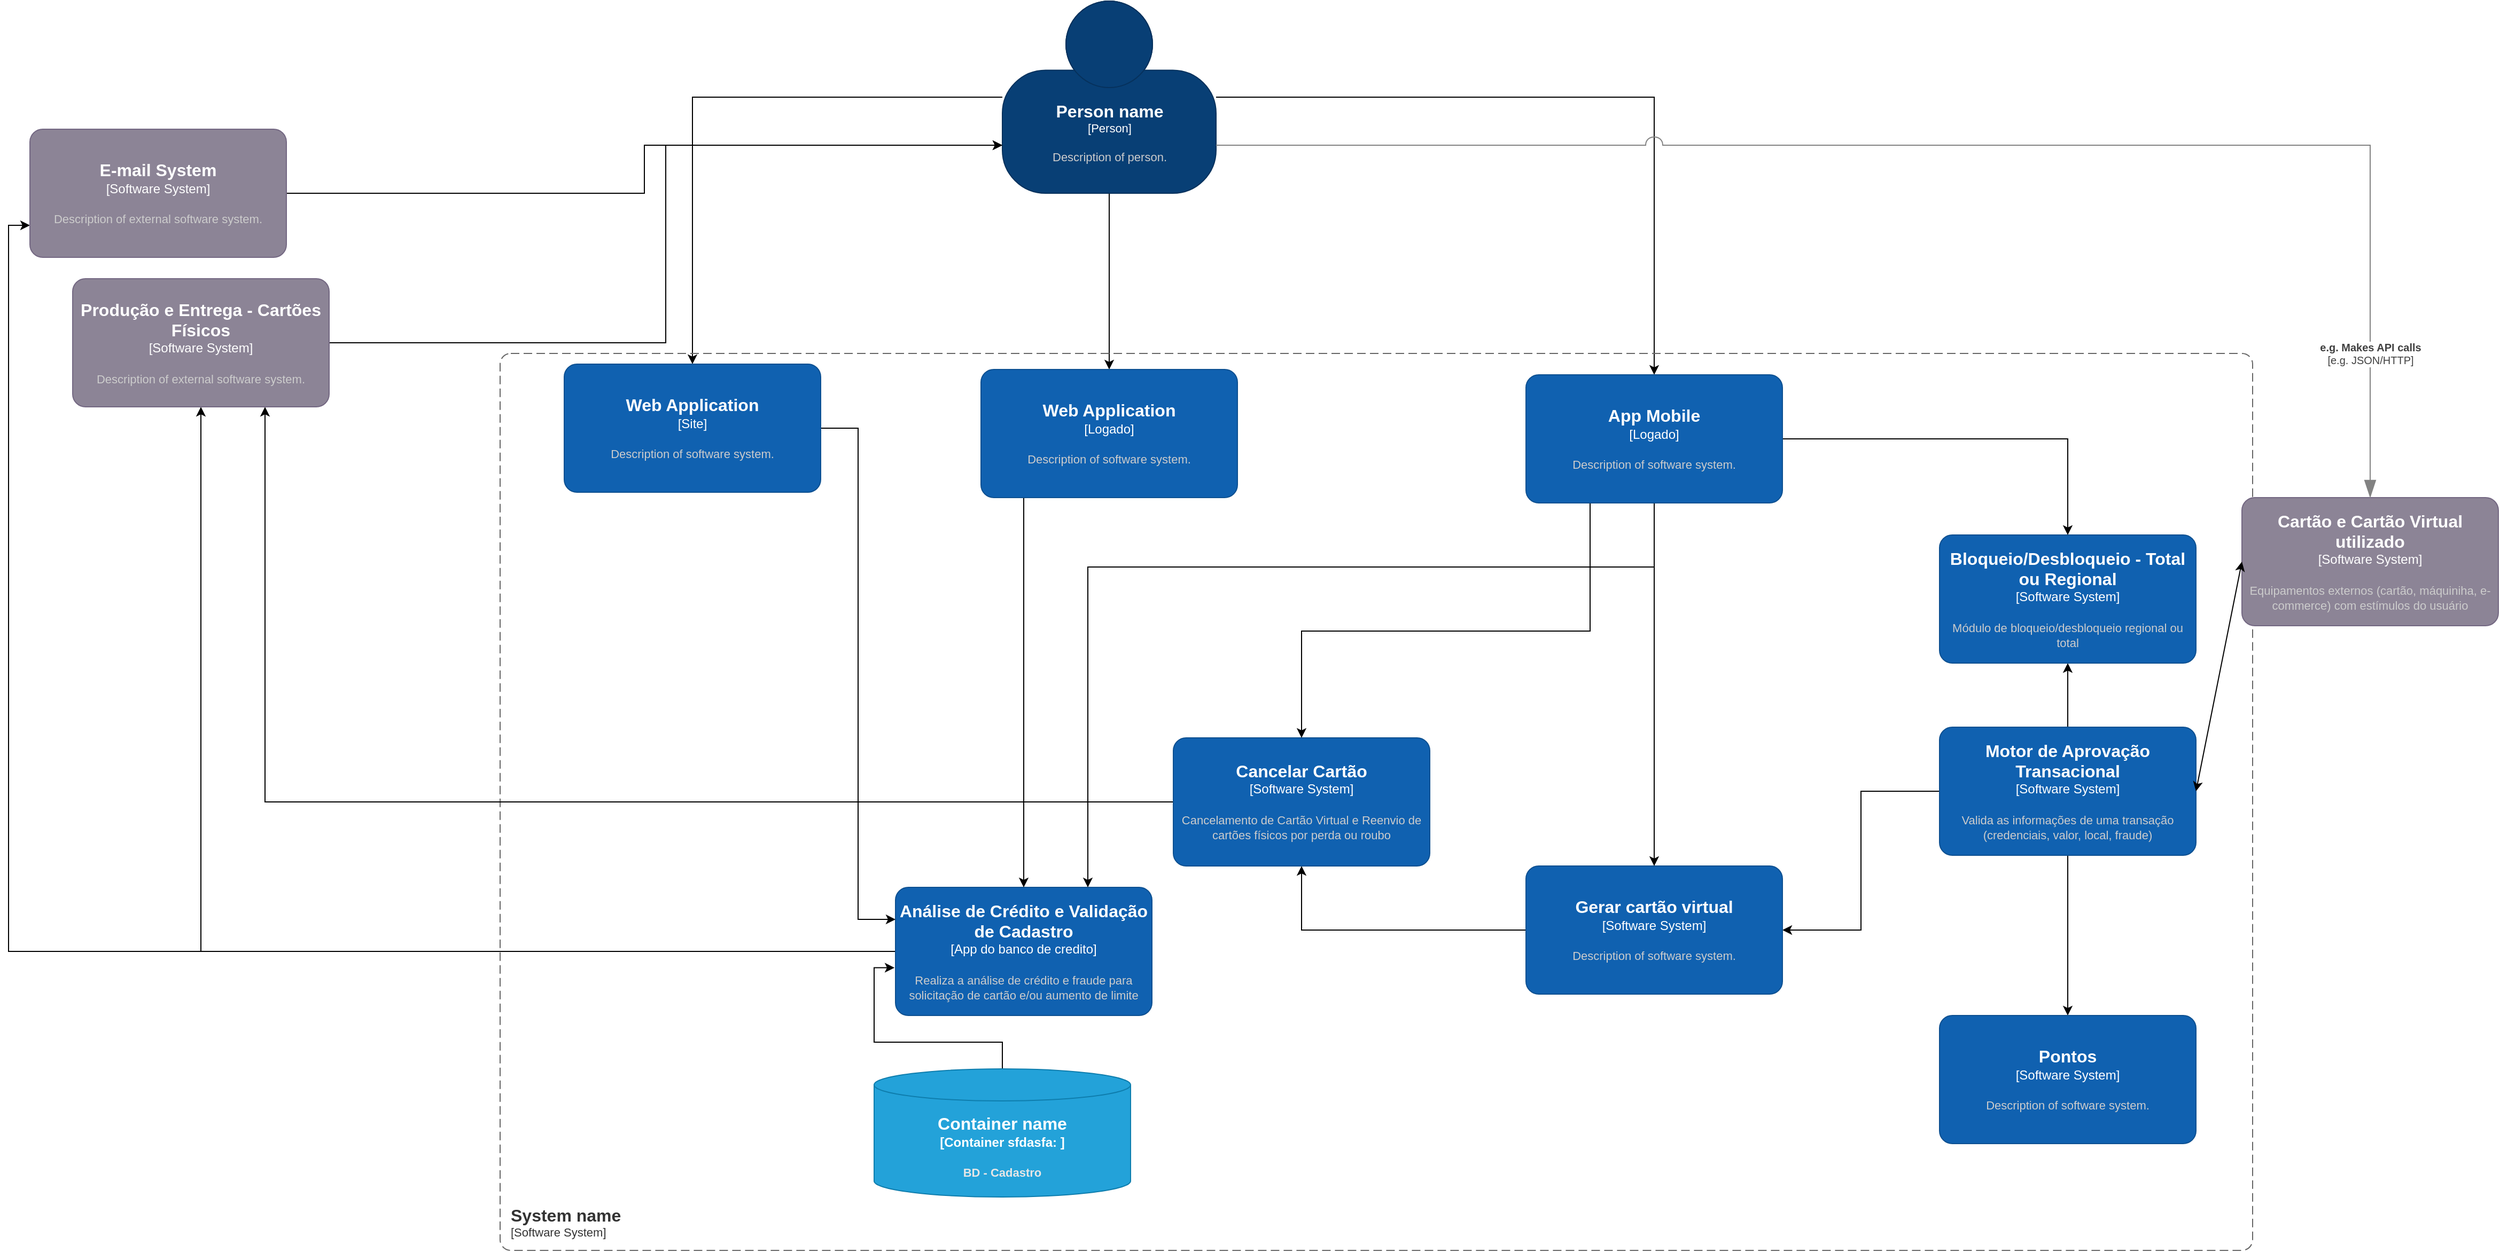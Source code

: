 <mxfile version="20.2.8" type="github">
  <diagram id="Gs-tOJ1IHrK0Ok-IbSgq" name="Accenture">
    <mxGraphModel dx="4116" dy="1234" grid="1" gridSize="10" guides="1" tooltips="1" connect="1" arrows="1" fold="1" page="1" pageScale="1" pageWidth="827" pageHeight="1169" math="0" shadow="0">
      <root>
        <mxCell id="0" />
        <mxCell id="1" parent="0" />
        <mxCell id="DqO-4aky0ycZzKuEKRil-15" style="edgeStyle=orthogonalEdgeStyle;rounded=0;orthogonalLoop=1;jettySize=auto;html=1;" edge="1" parent="1" source="DqO-4aky0ycZzKuEKRil-1" target="DqO-4aky0ycZzKuEKRil-14">
          <mxGeometry relative="1" as="geometry" />
        </mxCell>
        <mxCell id="DqO-4aky0ycZzKuEKRil-19" style="edgeStyle=orthogonalEdgeStyle;rounded=0;orthogonalLoop=1;jettySize=auto;html=1;" edge="1" parent="1" source="DqO-4aky0ycZzKuEKRil-1" target="DqO-4aky0ycZzKuEKRil-16">
          <mxGeometry relative="1" as="geometry" />
        </mxCell>
        <mxCell id="DqO-4aky0ycZzKuEKRil-20" style="edgeStyle=orthogonalEdgeStyle;rounded=0;orthogonalLoop=1;jettySize=auto;html=1;" edge="1" parent="1" source="DqO-4aky0ycZzKuEKRil-1" target="DqO-4aky0ycZzKuEKRil-17">
          <mxGeometry relative="1" as="geometry" />
        </mxCell>
        <object placeholders="1" c4Name="Person name" c4Type="Person" c4Description="Description of person." label="&lt;font style=&quot;font-size: 16px&quot;&gt;&lt;b&gt;%c4Name%&lt;/b&gt;&lt;/font&gt;&lt;div&gt;[%c4Type%]&lt;/div&gt;&lt;br&gt;&lt;div&gt;&lt;font style=&quot;font-size: 11px&quot;&gt;&lt;font color=&quot;#cccccc&quot;&gt;%c4Description%&lt;/font&gt;&lt;/div&gt;" id="DqO-4aky0ycZzKuEKRil-1">
          <mxCell style="html=1;fontSize=11;dashed=0;whitespace=wrap;fillColor=#083F75;strokeColor=#06315C;fontColor=#ffffff;shape=mxgraph.c4.person2;align=center;metaEdit=1;points=[[0.5,0,0],[1,0.5,0],[1,0.75,0],[0.75,1,0],[0.5,1,0],[0.25,1,0],[0,0.75,0],[0,0.5,0]];resizable=0;" vertex="1" parent="1">
            <mxGeometry x="-50" width="200" height="180" as="geometry" />
          </mxCell>
        </object>
        <mxCell id="DqO-4aky0ycZzKuEKRil-31" style="edgeStyle=orthogonalEdgeStyle;rounded=0;orthogonalLoop=1;jettySize=auto;html=1;entryX=0;entryY=0.75;entryDx=0;entryDy=0;entryPerimeter=0;" edge="1" parent="1" source="DqO-4aky0ycZzKuEKRil-2" target="DqO-4aky0ycZzKuEKRil-29">
          <mxGeometry relative="1" as="geometry" />
        </mxCell>
        <mxCell id="DqO-4aky0ycZzKuEKRil-38" style="edgeStyle=orthogonalEdgeStyle;rounded=0;orthogonalLoop=1;jettySize=auto;html=1;strokeColor=#000000;" edge="1" parent="1" source="DqO-4aky0ycZzKuEKRil-2" target="DqO-4aky0ycZzKuEKRil-37">
          <mxGeometry relative="1" as="geometry" />
        </mxCell>
        <object placeholders="1" c4Name="Análise de Crédito e Validação de Cadastro" c4Type="App do banco de credito" c4Description="Realiza a análise de crédito e fraude para solicitação de cartão e/ou aumento de limite" label="&lt;font style=&quot;font-size: 16px&quot;&gt;&lt;b&gt;%c4Name%&lt;/b&gt;&lt;/font&gt;&lt;div&gt;[%c4Type%]&lt;/div&gt;&lt;br&gt;&lt;div&gt;&lt;font style=&quot;font-size: 11px&quot;&gt;&lt;font color=&quot;#cccccc&quot;&gt;%c4Description%&lt;/font&gt;&lt;/div&gt;" id="DqO-4aky0ycZzKuEKRil-2">
          <mxCell style="rounded=1;whiteSpace=wrap;html=1;labelBackgroundColor=none;fillColor=#1061B0;fontColor=#ffffff;align=center;arcSize=10;strokeColor=#0D5091;metaEdit=1;resizable=0;points=[[0.25,0,0],[0.5,0,0],[0.75,0,0],[1,0.25,0],[1,0.5,0],[1,0.75,0],[0.75,1,0],[0.5,1,0],[0.25,1,0],[0,0.75,0],[0,0.5,0],[0,0.25,0]];" vertex="1" parent="1">
            <mxGeometry x="-150" y="830" width="240" height="120" as="geometry" />
          </mxCell>
        </object>
        <object placeholders="1" c4Name="System name" c4Type="Internet banking" c4Application="Software System" label="&lt;font style=&quot;font-size: 16px&quot;&gt;&lt;b&gt;&lt;div style=&quot;text-align: left&quot;&gt;%c4Name%&lt;/div&gt;&lt;/b&gt;&lt;/font&gt;&lt;div style=&quot;text-align: left&quot;&gt;[%c4Application%]&lt;/div&gt;" id="DqO-4aky0ycZzKuEKRil-4">
          <mxCell style="rounded=1;fontSize=11;whiteSpace=wrap;html=1;dashed=1;arcSize=20;fillColor=none;strokeColor=#666666;fontColor=#333333;labelBackgroundColor=none;align=left;verticalAlign=bottom;labelBorderColor=none;spacingTop=0;spacing=10;dashPattern=8 4;metaEdit=1;rotatable=0;perimeter=rectanglePerimeter;noLabel=0;labelPadding=0;allowArrows=0;connectable=0;expand=0;recursiveResize=0;editable=1;pointerEvents=0;absoluteArcSize=1;points=[[0.25,0,0],[0.5,0,0],[0.75,0,0],[1,0.25,0],[1,0.5,0],[1,0.75,0],[0.75,1,0],[0.5,1,0],[0.25,1,0],[0,0.75,0],[0,0.5,0],[0,0.25,0]];" vertex="1" parent="1">
            <mxGeometry x="-520" y="330" width="1640" height="840" as="geometry" />
          </mxCell>
        </object>
        <mxCell id="DqO-4aky0ycZzKuEKRil-34" style="edgeStyle=orthogonalEdgeStyle;rounded=0;orthogonalLoop=1;jettySize=auto;html=1;" edge="1" parent="1" source="DqO-4aky0ycZzKuEKRil-8" target="DqO-4aky0ycZzKuEKRil-10">
          <mxGeometry relative="1" as="geometry" />
        </mxCell>
        <mxCell id="DqO-4aky0ycZzKuEKRil-47" style="edgeStyle=orthogonalEdgeStyle;rounded=0;orthogonalLoop=1;jettySize=auto;html=1;strokeColor=#000000;entryX=1;entryY=0.5;entryDx=0;entryDy=0;entryPerimeter=0;" edge="1" parent="1" source="DqO-4aky0ycZzKuEKRil-8" target="DqO-4aky0ycZzKuEKRil-9">
          <mxGeometry relative="1" as="geometry" />
        </mxCell>
        <mxCell id="DqO-4aky0ycZzKuEKRil-51" style="edgeStyle=orthogonalEdgeStyle;rounded=0;orthogonalLoop=1;jettySize=auto;html=1;strokeColor=#000000;" edge="1" parent="1" source="DqO-4aky0ycZzKuEKRil-8" target="DqO-4aky0ycZzKuEKRil-12">
          <mxGeometry relative="1" as="geometry" />
        </mxCell>
        <object placeholders="1" c4Name="Motor de Aprovação Transacional" c4Type="Software System" c4Description="Valida as informações de uma transação (credenciais, valor, local, fraude)" label="&lt;font style=&quot;font-size: 16px&quot;&gt;&lt;b&gt;%c4Name%&lt;/b&gt;&lt;/font&gt;&lt;div&gt;[%c4Type%]&lt;/div&gt;&lt;br&gt;&lt;div&gt;&lt;font style=&quot;font-size: 11px&quot;&gt;&lt;font color=&quot;#cccccc&quot;&gt;%c4Description%&lt;/font&gt;&lt;/div&gt;" id="DqO-4aky0ycZzKuEKRil-8">
          <mxCell style="rounded=1;whiteSpace=wrap;html=1;labelBackgroundColor=none;fillColor=#1061B0;fontColor=#ffffff;align=center;arcSize=10;strokeColor=#0D5091;metaEdit=1;resizable=0;points=[[0.25,0,0],[0.5,0,0],[0.75,0,0],[1,0.25,0],[1,0.5,0],[1,0.75,0],[0.75,1,0],[0.5,1,0],[0.25,1,0],[0,0.75,0],[0,0.5,0],[0,0.25,0]];" vertex="1" parent="1">
            <mxGeometry x="827" y="680" width="240" height="120" as="geometry" />
          </mxCell>
        </object>
        <mxCell id="DqO-4aky0ycZzKuEKRil-48" style="edgeStyle=orthogonalEdgeStyle;rounded=0;orthogonalLoop=1;jettySize=auto;html=1;entryX=0.5;entryY=1;entryDx=0;entryDy=0;entryPerimeter=0;strokeColor=#000000;" edge="1" parent="1" source="DqO-4aky0ycZzKuEKRil-9" target="DqO-4aky0ycZzKuEKRil-13">
          <mxGeometry relative="1" as="geometry" />
        </mxCell>
        <object placeholders="1" c4Name="Gerar cartão virtual" c4Type="Software System" c4Description="Description of software system." label="&lt;font style=&quot;font-size: 16px&quot;&gt;&lt;b&gt;%c4Name%&lt;/b&gt;&lt;/font&gt;&lt;div&gt;[%c4Type%]&lt;/div&gt;&lt;br&gt;&lt;div&gt;&lt;font style=&quot;font-size: 11px&quot;&gt;&lt;font color=&quot;#cccccc&quot;&gt;%c4Description%&lt;/font&gt;&lt;/div&gt;" id="DqO-4aky0ycZzKuEKRil-9">
          <mxCell style="rounded=1;whiteSpace=wrap;html=1;labelBackgroundColor=none;fillColor=#1061B0;fontColor=#ffffff;align=center;arcSize=10;strokeColor=#0D5091;metaEdit=1;resizable=0;points=[[0.25,0,0],[0.5,0,0],[0.75,0,0],[1,0.25,0],[1,0.5,0],[1,0.75,0],[0.75,1,0],[0.5,1,0],[0.25,1,0],[0,0.75,0],[0,0.5,0],[0,0.25,0]];" vertex="1" parent="1">
            <mxGeometry x="440" y="810" width="240" height="120" as="geometry" />
          </mxCell>
        </object>
        <object placeholders="1" c4Name="Bloqueio/Desbloqueio - Total ou Regional" c4Type="Software System" c4Description="Módulo de bloqueio/desbloqueio regional ou total" label="&lt;font style=&quot;font-size: 16px&quot;&gt;&lt;b&gt;%c4Name%&lt;/b&gt;&lt;/font&gt;&lt;div&gt;[%c4Type%]&lt;/div&gt;&lt;br&gt;&lt;div&gt;&lt;font style=&quot;font-size: 11px&quot;&gt;&lt;font color=&quot;#cccccc&quot;&gt;%c4Description%&lt;/font&gt;&lt;/div&gt;" id="DqO-4aky0ycZzKuEKRil-10">
          <mxCell style="rounded=1;whiteSpace=wrap;html=1;labelBackgroundColor=none;fillColor=#1061B0;fontColor=#ffffff;align=center;arcSize=10;strokeColor=#0D5091;metaEdit=1;resizable=0;points=[[0.25,0,0],[0.5,0,0],[0.75,0,0],[1,0.25,0],[1,0.5,0],[1,0.75,0],[0.75,1,0],[0.5,1,0],[0.25,1,0],[0,0.75,0],[0,0.5,0],[0,0.25,0]];" vertex="1" parent="1">
            <mxGeometry x="827" y="500" width="240" height="120" as="geometry" />
          </mxCell>
        </object>
        <object placeholders="1" c4Name="Pontos" c4Type="Software System" c4Description="Description of software system." label="&lt;font style=&quot;font-size: 16px&quot;&gt;&lt;b&gt;%c4Name%&lt;/b&gt;&lt;/font&gt;&lt;div&gt;[%c4Type%]&lt;/div&gt;&lt;br&gt;&lt;div&gt;&lt;font style=&quot;font-size: 11px&quot;&gt;&lt;font color=&quot;#cccccc&quot;&gt;%c4Description%&lt;/font&gt;&lt;/div&gt;" id="DqO-4aky0ycZzKuEKRil-12">
          <mxCell style="rounded=1;whiteSpace=wrap;html=1;labelBackgroundColor=none;fillColor=#1061B0;fontColor=#ffffff;align=center;arcSize=10;strokeColor=#0D5091;metaEdit=1;resizable=0;points=[[0.25,0,0],[0.5,0,0],[0.75,0,0],[1,0.25,0],[1,0.5,0],[1,0.75,0],[0.75,1,0],[0.5,1,0],[0.25,1,0],[0,0.75,0],[0,0.5,0],[0,0.25,0]];" vertex="1" parent="1">
            <mxGeometry x="827" y="950" width="240" height="120" as="geometry" />
          </mxCell>
        </object>
        <mxCell id="DqO-4aky0ycZzKuEKRil-42" style="edgeStyle=orthogonalEdgeStyle;rounded=0;orthogonalLoop=1;jettySize=auto;html=1;entryX=0.75;entryY=1;entryDx=0;entryDy=0;entryPerimeter=0;strokeColor=#000000;" edge="1" parent="1" source="DqO-4aky0ycZzKuEKRil-13" target="DqO-4aky0ycZzKuEKRil-37">
          <mxGeometry relative="1" as="geometry" />
        </mxCell>
        <object placeholders="1" c4Name="Cancelar Cartão" c4Type="Software System" c4Description="Cancelamento de Cartão Virtual e Reenvio de cartões físicos por perda ou roubo" label="&lt;font style=&quot;font-size: 16px&quot;&gt;&lt;b&gt;%c4Name%&lt;/b&gt;&lt;/font&gt;&lt;div&gt;[%c4Type%]&lt;/div&gt;&lt;br&gt;&lt;div&gt;&lt;font style=&quot;font-size: 11px&quot;&gt;&lt;font color=&quot;#cccccc&quot;&gt;%c4Description%&lt;/font&gt;&lt;/div&gt;" id="DqO-4aky0ycZzKuEKRil-13">
          <mxCell style="rounded=1;whiteSpace=wrap;html=1;labelBackgroundColor=none;fillColor=#1061B0;fontColor=#ffffff;align=center;arcSize=10;strokeColor=#0D5091;metaEdit=1;resizable=0;points=[[0.25,0,0],[0.5,0,0],[0.75,0,0],[1,0.25,0],[1,0.5,0],[1,0.75,0],[0.75,1,0],[0.5,1,0],[0.25,1,0],[0,0.75,0],[0,0.5,0],[0,0.25,0]];" vertex="1" parent="1">
            <mxGeometry x="110" y="690" width="240" height="120" as="geometry" />
          </mxCell>
        </object>
        <mxCell id="DqO-4aky0ycZzKuEKRil-26" style="edgeStyle=orthogonalEdgeStyle;rounded=0;orthogonalLoop=1;jettySize=auto;html=1;entryX=0;entryY=0.25;entryDx=0;entryDy=0;entryPerimeter=0;" edge="1" parent="1" source="DqO-4aky0ycZzKuEKRil-14" target="DqO-4aky0ycZzKuEKRil-2">
          <mxGeometry relative="1" as="geometry" />
        </mxCell>
        <object placeholders="1" c4Name="Web Application" c4Type="Site" c4Description="Description of software system." label="&lt;font style=&quot;font-size: 16px&quot;&gt;&lt;b&gt;%c4Name%&lt;/b&gt;&lt;/font&gt;&lt;div&gt;[%c4Type%]&lt;/div&gt;&lt;br&gt;&lt;div&gt;&lt;font style=&quot;font-size: 11px&quot;&gt;&lt;font color=&quot;#cccccc&quot;&gt;%c4Description%&lt;/font&gt;&lt;/div&gt;" id="DqO-4aky0ycZzKuEKRil-14">
          <mxCell style="rounded=1;whiteSpace=wrap;html=1;labelBackgroundColor=none;fillColor=#1061B0;fontColor=#ffffff;align=center;arcSize=10;strokeColor=#0D5091;metaEdit=1;resizable=0;points=[[0.25,0,0],[0.5,0,0],[0.75,0,0],[1,0.25,0],[1,0.5,0],[1,0.75,0],[0.75,1,0],[0.5,1,0],[0.25,1,0],[0,0.75,0],[0,0.5,0],[0,0.25,0]];" vertex="1" parent="1">
            <mxGeometry x="-460" y="340" width="240" height="120" as="geometry" />
          </mxCell>
        </object>
        <mxCell id="DqO-4aky0ycZzKuEKRil-24" style="edgeStyle=orthogonalEdgeStyle;rounded=0;orthogonalLoop=1;jettySize=auto;html=1;" edge="1" parent="1" source="DqO-4aky0ycZzKuEKRil-16" target="DqO-4aky0ycZzKuEKRil-2">
          <mxGeometry relative="1" as="geometry">
            <Array as="points">
              <mxPoint x="-30" y="550" />
              <mxPoint x="-30" y="550" />
            </Array>
          </mxGeometry>
        </mxCell>
        <object placeholders="1" c4Name="Web Application" c4Type="Logado" c4Description="Description of software system." label="&lt;font style=&quot;font-size: 16px&quot;&gt;&lt;b&gt;%c4Name%&lt;/b&gt;&lt;/font&gt;&lt;div&gt;[%c4Type%]&lt;/div&gt;&lt;br&gt;&lt;div&gt;&lt;font style=&quot;font-size: 11px&quot;&gt;&lt;font color=&quot;#cccccc&quot;&gt;%c4Description%&lt;/font&gt;&lt;/div&gt;" id="DqO-4aky0ycZzKuEKRil-16">
          <mxCell style="rounded=1;whiteSpace=wrap;html=1;labelBackgroundColor=none;fillColor=#1061B0;fontColor=#ffffff;align=center;arcSize=10;strokeColor=#0D5091;metaEdit=1;resizable=0;points=[[0.25,0,0],[0.5,0,0],[0.75,0,0],[1,0.25,0],[1,0.5,0],[1,0.75,0],[0.75,1,0],[0.5,1,0],[0.25,1,0],[0,0.75,0],[0,0.5,0],[0,0.25,0]];" vertex="1" parent="1">
            <mxGeometry x="-70" y="345" width="240" height="120" as="geometry" />
          </mxCell>
        </object>
        <mxCell id="DqO-4aky0ycZzKuEKRil-25" style="edgeStyle=orthogonalEdgeStyle;rounded=0;orthogonalLoop=1;jettySize=auto;html=1;entryX=0.75;entryY=0;entryDx=0;entryDy=0;entryPerimeter=0;" edge="1" parent="1" source="DqO-4aky0ycZzKuEKRil-17" target="DqO-4aky0ycZzKuEKRil-2">
          <mxGeometry relative="1" as="geometry">
            <Array as="points">
              <mxPoint x="560" y="530" />
              <mxPoint x="30" y="530" />
            </Array>
          </mxGeometry>
        </mxCell>
        <mxCell id="DqO-4aky0ycZzKuEKRil-35" style="edgeStyle=orthogonalEdgeStyle;rounded=0;orthogonalLoop=1;jettySize=auto;html=1;entryX=0.5;entryY=0;entryDx=0;entryDy=0;entryPerimeter=0;" edge="1" parent="1" source="DqO-4aky0ycZzKuEKRil-17" target="DqO-4aky0ycZzKuEKRil-10">
          <mxGeometry relative="1" as="geometry" />
        </mxCell>
        <mxCell id="DqO-4aky0ycZzKuEKRil-40" style="edgeStyle=orthogonalEdgeStyle;rounded=0;orthogonalLoop=1;jettySize=auto;html=1;exitX=0.25;exitY=1;exitDx=0;exitDy=0;exitPerimeter=0;strokeColor=#000000;" edge="1" parent="1" source="DqO-4aky0ycZzKuEKRil-17" target="DqO-4aky0ycZzKuEKRil-13">
          <mxGeometry relative="1" as="geometry">
            <Array as="points">
              <mxPoint x="500" y="590" />
              <mxPoint x="230" y="590" />
            </Array>
          </mxGeometry>
        </mxCell>
        <mxCell id="DqO-4aky0ycZzKuEKRil-43" style="edgeStyle=orthogonalEdgeStyle;rounded=0;orthogonalLoop=1;jettySize=auto;html=1;entryX=0.5;entryY=0;entryDx=0;entryDy=0;entryPerimeter=0;strokeColor=#000000;" edge="1" parent="1" source="DqO-4aky0ycZzKuEKRil-17" target="DqO-4aky0ycZzKuEKRil-9">
          <mxGeometry relative="1" as="geometry" />
        </mxCell>
        <object placeholders="1" c4Name="App Mobile" c4Type="Logado" c4Description="Description of software system." label="&lt;font style=&quot;font-size: 16px&quot;&gt;&lt;b&gt;%c4Name%&lt;/b&gt;&lt;/font&gt;&lt;div&gt;[%c4Type%]&lt;/div&gt;&lt;br&gt;&lt;div&gt;&lt;font style=&quot;font-size: 11px&quot;&gt;&lt;font color=&quot;#cccccc&quot;&gt;%c4Description%&lt;/font&gt;&lt;/div&gt;" id="DqO-4aky0ycZzKuEKRil-17">
          <mxCell style="rounded=1;whiteSpace=wrap;html=1;labelBackgroundColor=none;fillColor=#1061B0;fontColor=#ffffff;align=center;arcSize=10;strokeColor=#0D5091;metaEdit=1;resizable=0;points=[[0.25,0,0],[0.5,0,0],[0.75,0,0],[1,0.25,0],[1,0.5,0],[1,0.75,0],[0.75,1,0],[0.5,1,0],[0.25,1,0],[0,0.75,0],[0,0.5,0],[0,0.25,0]];" vertex="1" parent="1">
            <mxGeometry x="440" y="350" width="240" height="120" as="geometry" />
          </mxCell>
        </object>
        <object placeholders="1" c4Name="Cartão e Cartão Virtual utilizado" c4Type="Software System" c4Description="Equipamentos externos (cartão, máquiniha, e-commerce) com estímulos do usuário" label="&lt;font style=&quot;font-size: 16px&quot;&gt;&lt;b&gt;%c4Name%&lt;/b&gt;&lt;/font&gt;&lt;div&gt;[%c4Type%]&lt;/div&gt;&lt;br&gt;&lt;div&gt;&lt;font style=&quot;font-size: 11px&quot;&gt;&lt;font color=&quot;#cccccc&quot;&gt;%c4Description%&lt;/font&gt;&lt;/div&gt;" id="DqO-4aky0ycZzKuEKRil-18">
          <mxCell style="rounded=1;whiteSpace=wrap;html=1;labelBackgroundColor=none;fillColor=#8C8496;fontColor=#ffffff;align=center;arcSize=10;strokeColor=#736782;metaEdit=1;resizable=0;points=[[0.25,0,0],[0.5,0,0],[0.75,0,0],[1,0.25,0],[1,0.5,0],[1,0.75,0],[0.75,1,0],[0.5,1,0],[0.25,1,0],[0,0.75,0],[0,0.5,0],[0,0.25,0]];" vertex="1" parent="1">
            <mxGeometry x="1110" y="465" width="240" height="120" as="geometry" />
          </mxCell>
        </object>
        <mxCell id="DqO-4aky0ycZzKuEKRil-28" style="edgeStyle=orthogonalEdgeStyle;rounded=0;orthogonalLoop=1;jettySize=auto;html=1;entryX=-0.004;entryY=0.627;entryDx=0;entryDy=0;entryPerimeter=0;" edge="1" parent="1" source="DqO-4aky0ycZzKuEKRil-21" target="DqO-4aky0ycZzKuEKRil-2">
          <mxGeometry relative="1" as="geometry" />
        </mxCell>
        <object placeholders="1" c4Type="Container name" c4Container="Container sfdasfa" c4Technology="" c4Description="BD - Cadastro" label="&lt;font style=&quot;font-size: 16px&quot;&gt;&lt;b&gt;%c4Type%&lt;/font&gt;&lt;div&gt;[%c4Container%:&amp;nbsp;%c4Technology%]&lt;/div&gt;&lt;br&gt;&lt;div&gt;&lt;font style=&quot;font-size: 11px&quot;&gt;&lt;font color=&quot;#E6E6E6&quot;&gt;%c4Description%&lt;/font&gt;&lt;/div&gt;" id="DqO-4aky0ycZzKuEKRil-21">
          <mxCell style="shape=cylinder3;size=15;whiteSpace=wrap;html=1;boundedLbl=1;rounded=0;labelBackgroundColor=none;fillColor=#23A2D9;fontSize=12;fontColor=#ffffff;align=center;strokeColor=#0E7DAD;metaEdit=1;points=[[0.5,0,0],[1,0.25,0],[1,0.5,0],[1,0.75,0],[0.5,1,0],[0,0.75,0],[0,0.5,0],[0,0.25,0]];resizable=0;" vertex="1" parent="1">
            <mxGeometry x="-170" y="1000" width="240" height="120" as="geometry" />
          </mxCell>
        </object>
        <mxCell id="DqO-4aky0ycZzKuEKRil-50" style="edgeStyle=orthogonalEdgeStyle;rounded=0;orthogonalLoop=1;jettySize=auto;html=1;entryX=0;entryY=0.75;entryDx=0;entryDy=0;entryPerimeter=0;strokeColor=#000000;" edge="1" parent="1" source="DqO-4aky0ycZzKuEKRil-29" target="DqO-4aky0ycZzKuEKRil-1">
          <mxGeometry relative="1" as="geometry" />
        </mxCell>
        <object placeholders="1" c4Name="E-mail System" c4Type="Software System" c4Description="Description of external software system." label="&lt;font style=&quot;font-size: 16px&quot;&gt;&lt;b&gt;%c4Name%&lt;/b&gt;&lt;/font&gt;&lt;div&gt;[%c4Type%]&lt;/div&gt;&lt;br&gt;&lt;div&gt;&lt;font style=&quot;font-size: 11px&quot;&gt;&lt;font color=&quot;#cccccc&quot;&gt;%c4Description%&lt;/font&gt;&lt;/div&gt;" id="DqO-4aky0ycZzKuEKRil-29">
          <mxCell style="rounded=1;whiteSpace=wrap;html=1;labelBackgroundColor=none;fillColor=#8C8496;fontColor=#ffffff;align=center;arcSize=10;strokeColor=#736782;metaEdit=1;resizable=0;points=[[0.25,0,0],[0.5,0,0],[0.75,0,0],[1,0.25,0],[1,0.5,0],[1,0.75,0],[0.75,1,0],[0.5,1,0],[0.25,1,0],[0,0.75,0],[0,0.5,0],[0,0.25,0]];" vertex="1" parent="1">
            <mxGeometry x="-960" y="120" width="240" height="120" as="geometry" />
          </mxCell>
        </object>
        <mxCell id="DqO-4aky0ycZzKuEKRil-36" value="" style="endArrow=classic;startArrow=classic;html=1;rounded=0;strokeColor=#000000;exitX=1;exitY=0.5;exitDx=0;exitDy=0;exitPerimeter=0;entryX=0;entryY=0.5;entryDx=0;entryDy=0;entryPerimeter=0;" edge="1" parent="1" source="DqO-4aky0ycZzKuEKRil-8" target="DqO-4aky0ycZzKuEKRil-18">
          <mxGeometry width="50" height="50" relative="1" as="geometry">
            <mxPoint x="60" y="530" as="sourcePoint" />
            <mxPoint x="110" y="480" as="targetPoint" />
          </mxGeometry>
        </mxCell>
        <mxCell id="DqO-4aky0ycZzKuEKRil-49" style="edgeStyle=orthogonalEdgeStyle;rounded=0;orthogonalLoop=1;jettySize=auto;html=1;entryX=0;entryY=0.75;entryDx=0;entryDy=0;entryPerimeter=0;strokeColor=#000000;" edge="1" parent="1" source="DqO-4aky0ycZzKuEKRil-37" target="DqO-4aky0ycZzKuEKRil-1">
          <mxGeometry relative="1" as="geometry" />
        </mxCell>
        <object placeholders="1" c4Name="Produção e Entrega - Cartões Físicos" c4Type="Software System" c4Description="Description of external software system." label="&lt;font style=&quot;font-size: 16px&quot;&gt;&lt;b&gt;%c4Name%&lt;/b&gt;&lt;/font&gt;&lt;div&gt;[%c4Type%]&lt;/div&gt;&lt;br&gt;&lt;div&gt;&lt;font style=&quot;font-size: 11px&quot;&gt;&lt;font color=&quot;#cccccc&quot;&gt;%c4Description%&lt;/font&gt;&lt;/div&gt;" id="DqO-4aky0ycZzKuEKRil-37">
          <mxCell style="rounded=1;whiteSpace=wrap;html=1;labelBackgroundColor=none;fillColor=#8C8496;fontColor=#ffffff;align=center;arcSize=10;strokeColor=#736782;metaEdit=1;resizable=0;points=[[0.25,0,0],[0.5,0,0],[0.75,0,0],[1,0.25,0],[1,0.5,0],[1,0.75,0],[0.75,1,0],[0.5,1,0],[0.25,1,0],[0,0.75,0],[0,0.5,0],[0,0.25,0]];" vertex="1" parent="1">
            <mxGeometry x="-920" y="260" width="240" height="120" as="geometry" />
          </mxCell>
        </object>
        <object placeholders="1" c4Type="Relationship" c4Technology="e.g. JSON/HTTP" c4Description="e.g. Makes API calls" label="&lt;div style=&quot;text-align: left&quot;&gt;&lt;div style=&quot;text-align: center&quot;&gt;&lt;b&gt;%c4Description%&lt;/b&gt;&lt;/div&gt;&lt;div style=&quot;text-align: center&quot;&gt;[%c4Technology%]&lt;/div&gt;&lt;/div&gt;" id="DqO-4aky0ycZzKuEKRil-63">
          <mxCell style="endArrow=blockThin;html=1;fontSize=10;fontColor=#404040;strokeWidth=1;endFill=1;strokeColor=#828282;elbow=vertical;metaEdit=1;endSize=14;startSize=14;jumpStyle=arc;jumpSize=16;rounded=0;edgeStyle=orthogonalEdgeStyle;exitX=1;exitY=0.75;exitDx=0;exitDy=0;exitPerimeter=0;entryX=0.5;entryY=0;entryDx=0;entryDy=0;entryPerimeter=0;" edge="1" parent="1" source="DqO-4aky0ycZzKuEKRil-1" target="DqO-4aky0ycZzKuEKRil-18">
            <mxGeometry x="0.808" width="240" relative="1" as="geometry">
              <mxPoint x="310" y="30" as="sourcePoint" />
              <mxPoint x="550" y="30" as="targetPoint" />
              <mxPoint as="offset" />
            </mxGeometry>
          </mxCell>
        </object>
      </root>
    </mxGraphModel>
  </diagram>
</mxfile>
